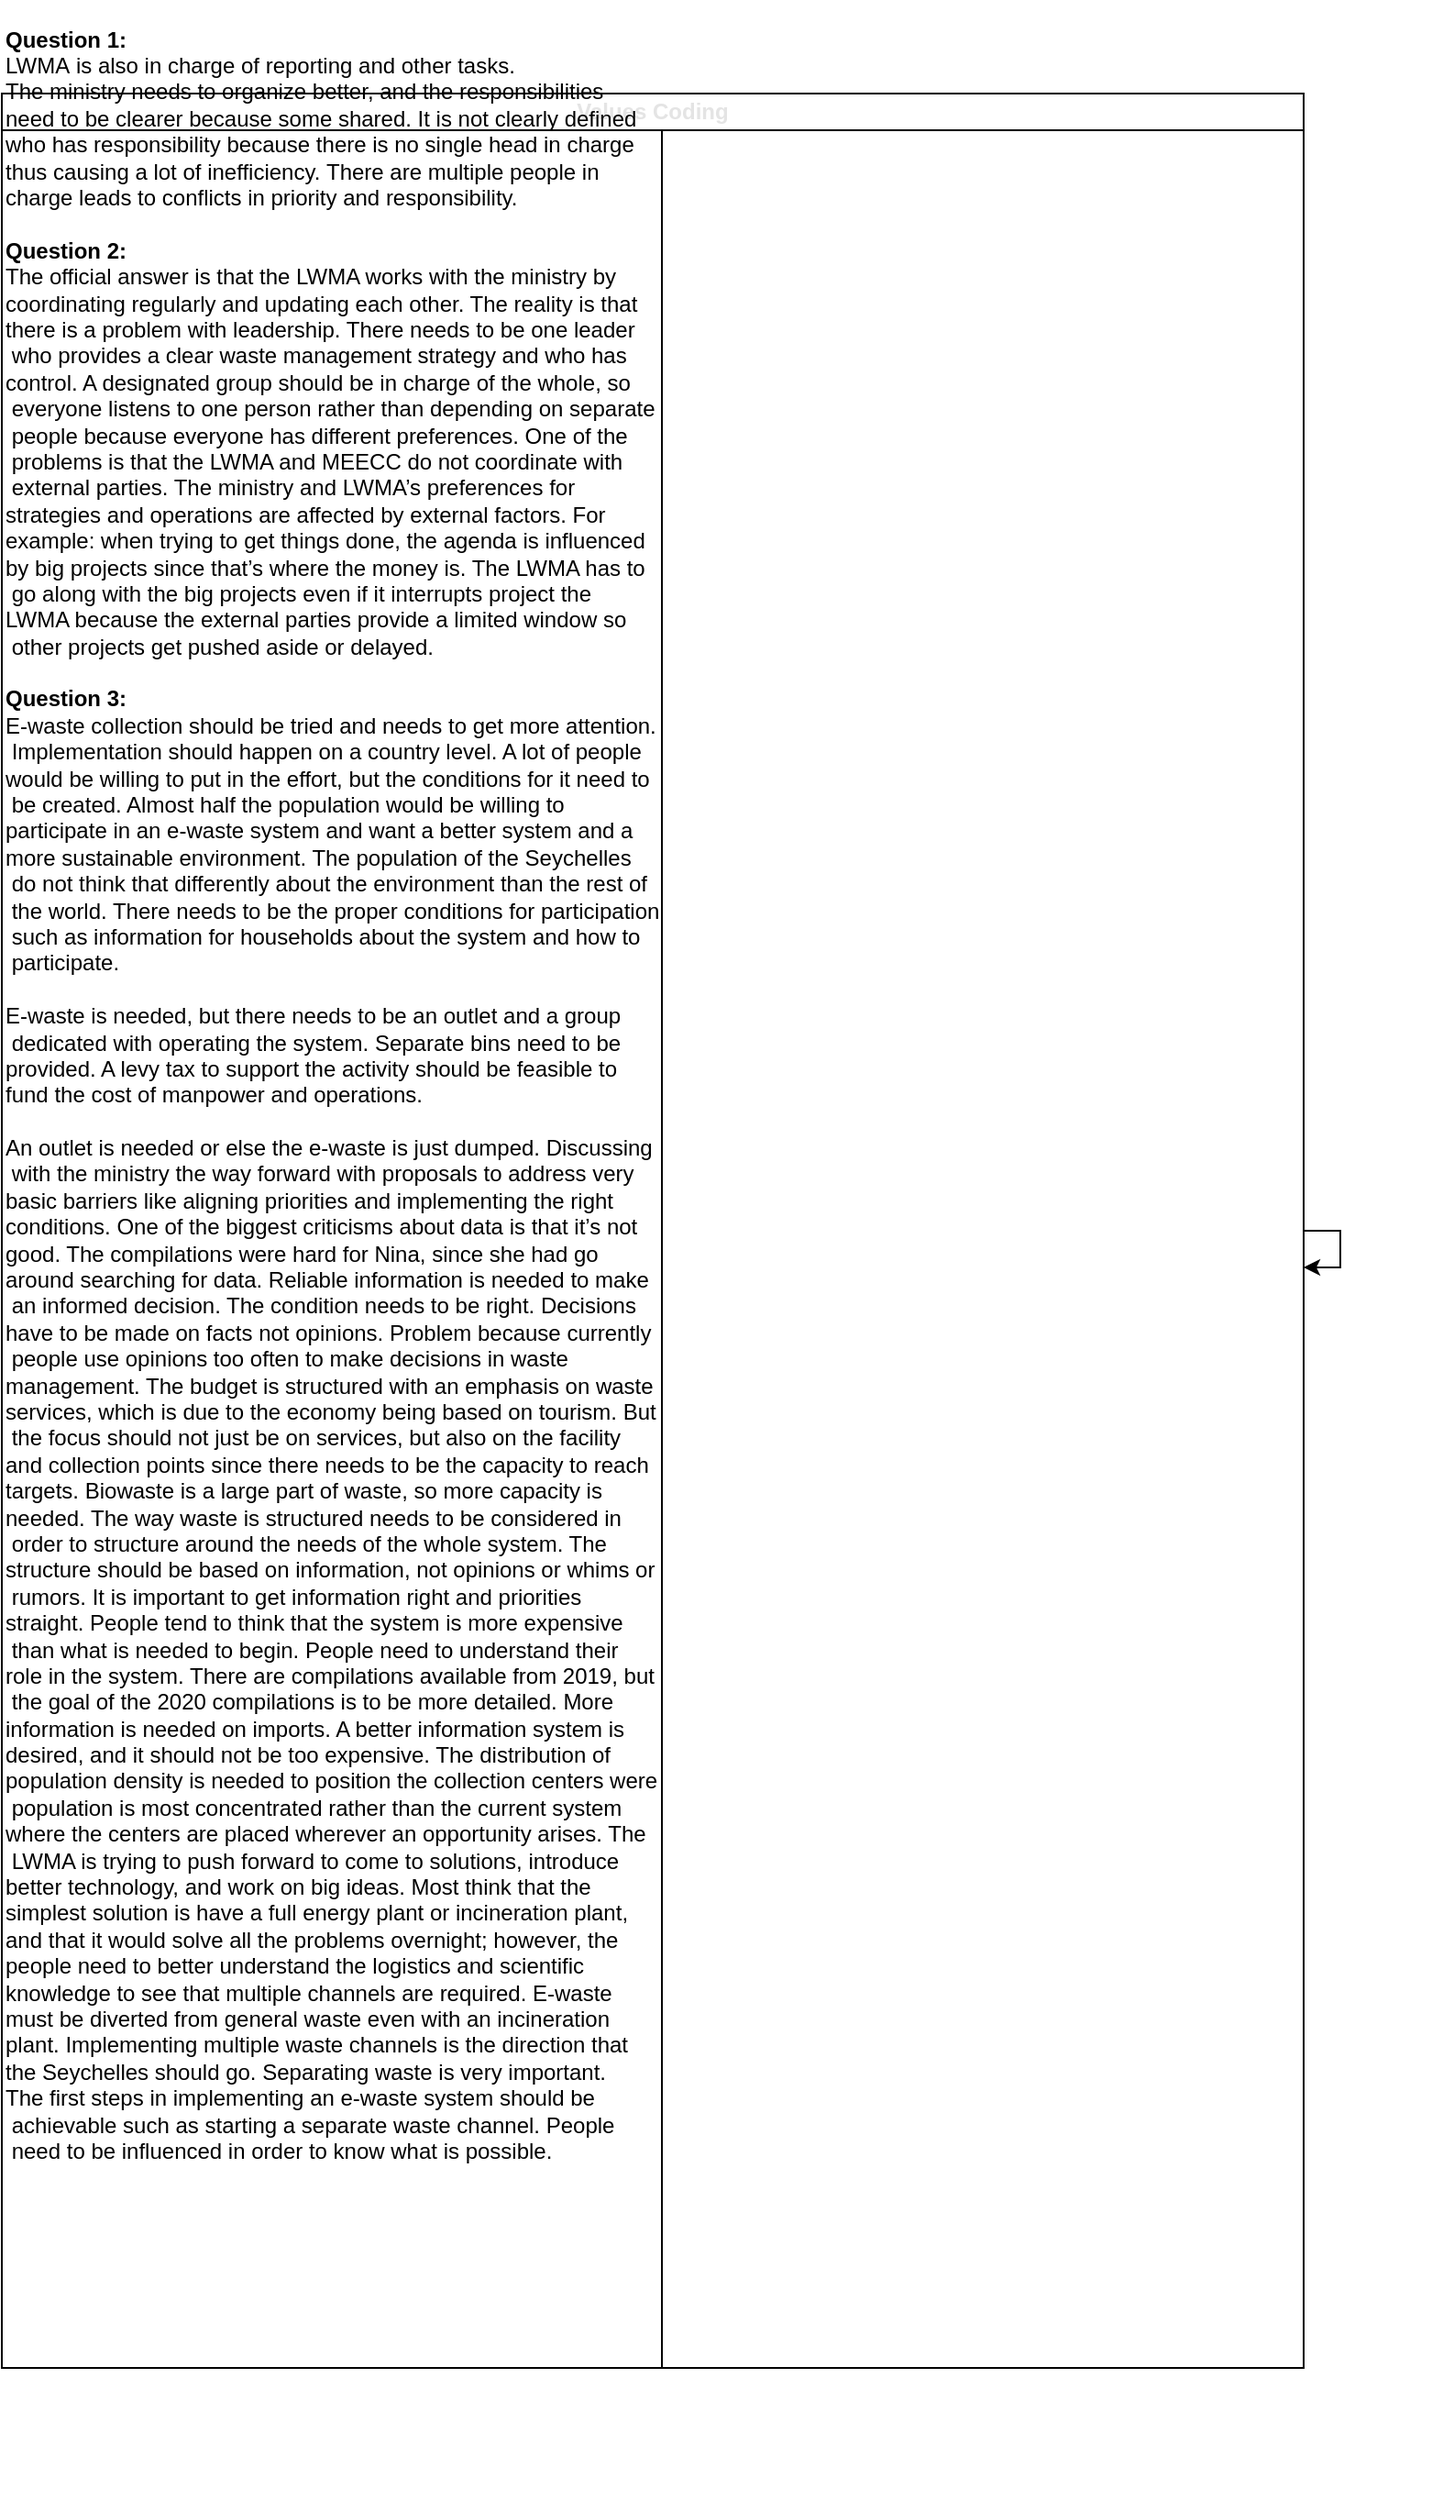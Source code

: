 <mxfile version="13.6.2" type="github">
  <diagram id="prtHgNgQTEPvFCAcTncT" name="Page-1">
    <mxGraphModel dx="1038" dy="580" grid="1" gridSize="10" guides="1" tooltips="1" connect="1" arrows="1" fold="1" page="1" pageScale="1" pageWidth="827" pageHeight="1169" math="0" shadow="0">
      <root>
        <mxCell id="0" />
        <mxCell id="1" parent="0" />
        <mxCell id="dNxyNK7c78bLwvsdeMH5-11" value="Values Coding" style="swimlane;html=1;startSize=20;horizontal=1;containerType=tree;glass=0;textOpacity=10;whiteSpace=wrap;" parent="1" vertex="1">
          <mxGeometry x="40" y="80" width="710" height="1240" as="geometry" />
        </mxCell>
        <mxCell id="wTvHSEy84LiGymbCWiN8-1" value="&lt;br&gt;&lt;div&gt;&lt;b&gt;Question 1:&amp;nbsp;&lt;/b&gt;&lt;span&gt;&amp;nbsp;&lt;/span&gt;&lt;/div&gt;&lt;div&gt;&lt;span&gt;LWMA&amp;nbsp;is&amp;nbsp;also&amp;nbsp;in&amp;nbsp;charge&amp;nbsp;of&amp;nbsp;reporting&amp;nbsp;and&amp;nbsp;other&amp;nbsp;tasks.&amp;nbsp;&lt;/span&gt;&lt;/div&gt;&lt;div&gt;&lt;span&gt;The&amp;nbsp;ministry&amp;nbsp;needs&amp;nbsp;to&amp;nbsp;organize&amp;nbsp;better,&amp;nbsp;and&amp;nbsp;the&amp;nbsp;responsibilities&amp;nbsp;&lt;/span&gt;&lt;/div&gt;&lt;div&gt;&lt;span&gt;need&amp;nbsp;to&amp;nbsp;be&amp;nbsp;clearer&amp;nbsp;because&amp;nbsp;some&amp;nbsp;shared.&amp;nbsp;It&amp;nbsp;is&amp;nbsp;not&amp;nbsp;clearly&amp;nbsp;defined&amp;nbsp;&lt;/span&gt;&lt;/div&gt;&lt;div&gt;&lt;span&gt;who&amp;nbsp;has&amp;nbsp;responsibility&amp;nbsp;because&amp;nbsp;there&amp;nbsp;is&amp;nbsp;no&amp;nbsp;single&amp;nbsp;head&amp;nbsp;in&amp;nbsp;charge&amp;nbsp;&lt;/span&gt;&lt;/div&gt;&lt;div&gt;&lt;span&gt;thus&amp;nbsp;causing&amp;nbsp;a&amp;nbsp;lot&amp;nbsp;of&amp;nbsp;inefficiency.&amp;nbsp;There&amp;nbsp;are&amp;nbsp;multiple&amp;nbsp;people&amp;nbsp;in&amp;nbsp;&lt;/span&gt;&lt;/div&gt;&lt;div&gt;&lt;span&gt;charge&amp;nbsp;leads&amp;nbsp;to&amp;nbsp;conflicts&amp;nbsp;in&amp;nbsp;priority&amp;nbsp;and&amp;nbsp;responsibility.&lt;/span&gt;&lt;/div&gt;&lt;div&gt;&lt;span&gt;&lt;br&gt;&lt;/span&gt;&lt;/div&gt;&lt;div&gt;&lt;span&gt;&lt;b&gt;Question 2:&amp;nbsp;&amp;nbsp;&lt;/b&gt;&lt;/span&gt;&lt;/div&gt;The official answer is that the LWMA works with the ministry by&amp;nbsp;&lt;br&gt;coordinating regularly and updating each other. The reality is that &lt;br&gt;there is a problem with leadership. There needs to be one leader&lt;br&gt;&amp;nbsp;who provides a clear waste management strategy and who has &lt;br&gt;control. A designated group should be in charge of the whole, so&lt;br&gt;&amp;nbsp;everyone listens to one person rather than depending on separate&lt;br&gt;&amp;nbsp;people because everyone has different preferences. One of the&lt;br&gt;&amp;nbsp;problems is that the LWMA and MEECC do not coordinate with&lt;br&gt;&amp;nbsp;external parties. The ministry and LWMA’s preferences for &lt;br&gt;strategies and operations are affected by external factors. For &lt;br&gt;example:&amp;nbsp;when trying to get things done, the agenda is influenced &lt;br&gt;by big projects since that’s where the money is. The LWMA has to&lt;br&gt;&amp;nbsp;go along with the big projects even if it interrupts project the &lt;br&gt;LWMA because the external parties provide a limited window so&lt;br&gt;&amp;nbsp;other projects get pushed aside or delayed.&lt;br&gt;&lt;br&gt;&lt;b&gt;Question 3:&lt;/b&gt;&lt;br&gt;E-waste collection should be tried and needs to get more attention.&lt;br&gt;&amp;nbsp;Implementation should happen on a country level. A lot of people &lt;br&gt;would be willing to put in the effort, but the conditions for it need to&lt;br&gt;&amp;nbsp;be created. Almost half the population would be willing to &lt;br&gt;participate in an e-waste system and want a better system and a &lt;br&gt;more sustainable environment. The population of the Seychelles&lt;br&gt;&amp;nbsp;do not think that differently about the environment than the rest of&lt;br&gt;&amp;nbsp;the world. There needs to be the proper conditions for participation&lt;br&gt;&amp;nbsp;such as information for households about the system and how to&lt;br&gt;&amp;nbsp;participate.&amp;nbsp;&lt;br&gt;&lt;br&gt;E-waste is needed, but there needs to be an outlet and a group&lt;br&gt;&amp;nbsp;dedicated with operating the system. Separate bins need to be &lt;br&gt;provided. A levy tax to support the activity should be feasible to &lt;br&gt;fund the cost of manpower and operations.&lt;br&gt;&lt;br&gt;An outlet is needed or else the e-waste is just dumped. Discussing&lt;br&gt;&amp;nbsp;with the ministry the way forward with proposals to address very &lt;br&gt;basic barriers like aligning priorities and implementing the right &lt;br&gt;conditions. One of the biggest criticisms about data is that it’s not &lt;br&gt;good. The compilations were hard for Nina, since she had go &lt;br&gt;around searching for data. Reliable information is needed to make&lt;br&gt;&amp;nbsp;an informed decision. The condition needs to be right. Decisions &lt;br&gt;have to be made on facts not opinions. Problem because currently&lt;br&gt;&amp;nbsp;people use opinions too often to make decisions in waste &lt;br&gt;management. The budget is structured with an emphasis on waste &lt;br&gt;services, which is due to the economy being based on tourism. But&lt;br&gt;&amp;nbsp;the focus should not just be on services, but also on the facility &lt;br&gt;and collection points since there needs to be the capacity to reach &lt;br&gt;targets. Biowaste is a large part of waste, so more capacity is &lt;br&gt;needed. The way waste is structured needs to be considered in&lt;br&gt;&amp;nbsp;order to structure around the needs of the whole system. The &lt;br&gt;structure should be based on information, not opinions or whims or&lt;br&gt;&amp;nbsp;rumors. It is important to get information right and priorities &lt;br&gt;straight. People tend to think that the system is more expensive&lt;br&gt;&amp;nbsp;than what is needed to begin. People need to understand their &lt;br&gt;role in the system. There are compilations available from 2019, but&lt;br&gt;&amp;nbsp;the goal of the 2020 compilations is to be more detailed. More &lt;br&gt;information is needed on imports. A better information system is &lt;br&gt;desired, and it should not be too expensive. The distribution of &lt;br&gt;population density is needed to position the collection centers were&lt;br&gt;&amp;nbsp;population is most concentrated rather than the current system &lt;br&gt;where the centers are placed wherever an opportunity arises. The&lt;br&gt;&amp;nbsp;LWMA is trying to push forward to come to solutions, introduce &lt;br&gt;better technology, and work on big ideas. Most think that the &lt;br&gt;simplest solution is have a full energy plant or incineration plant, &lt;br&gt;and that it would solve all the problems overnight; however, the &lt;br&gt;people need to better understand the logistics and scientific &lt;br&gt;knowledge to see that multiple channels are required. E-waste &lt;br&gt;must be diverted from general waste even with an incineration &lt;br&gt;plant. Implementing multiple waste channels is the direction that &lt;br&gt;the Seychelles should go. Separating waste is very important. &lt;br&gt;The first steps in implementing an e-waste system should be&lt;br&gt;&amp;nbsp;achievable such as starting a separate waste channel. People&lt;br&gt;&amp;nbsp;need to be influenced in order to know what is possible.&amp;nbsp;&amp;nbsp;&lt;br&gt;&lt;br&gt;&lt;br&gt;&lt;table border=&quot;0&quot; cellpadding=&quot;0&quot; cellspacing=&quot;0&quot; width=&quot;783&quot; style=&quot;border-collapse: collapse ; width: 587pt&quot;&gt;&lt;tbody&gt;&lt;tr style=&quot;height: 115.2pt&quot;&gt;  &lt;td height=&quot;154&quot; class=&quot;xl65&quot; width=&quot;783&quot; style=&quot;height: 115.2pt ; width: 587pt&quot;&gt;&lt;/td&gt;&lt;/tr&gt;&lt;/tbody&gt;&lt;/table&gt;" style="rounded=0;html=1;horizontal=1;whiteSpace=wrap;align=left;" parent="dNxyNK7c78bLwvsdeMH5-11" vertex="1">
          <mxGeometry y="20" width="360" height="1220" as="geometry" />
        </mxCell>
        <mxCell id="wTvHSEy84LiGymbCWiN8-2" value="" style="rounded=0;whiteSpace=wrap;html=1;" parent="dNxyNK7c78bLwvsdeMH5-11" vertex="1">
          <mxGeometry x="360" y="20" width="350" height="1220" as="geometry" />
        </mxCell>
        <mxCell id="wTvHSEy84LiGymbCWiN8-4" style="edgeStyle=orthogonalEdgeStyle;rounded=0;orthogonalLoop=1;jettySize=auto;html=1;exitX=0.5;exitY=1;exitDx=0;exitDy=0;" parent="dNxyNK7c78bLwvsdeMH5-11" source="wTvHSEy84LiGymbCWiN8-2" target="wTvHSEy84LiGymbCWiN8-2" edge="1">
          <mxGeometry relative="1" as="geometry" />
        </mxCell>
        <mxCell id="oQspgl1KT6rM-b-Mon6M-1" style="edgeStyle=orthogonalEdgeStyle;rounded=0;orthogonalLoop=1;jettySize=auto;html=1;" edge="1" parent="dNxyNK7c78bLwvsdeMH5-11" source="wTvHSEy84LiGymbCWiN8-2" target="wTvHSEy84LiGymbCWiN8-2">
          <mxGeometry relative="1" as="geometry" />
        </mxCell>
      </root>
    </mxGraphModel>
  </diagram>
</mxfile>
